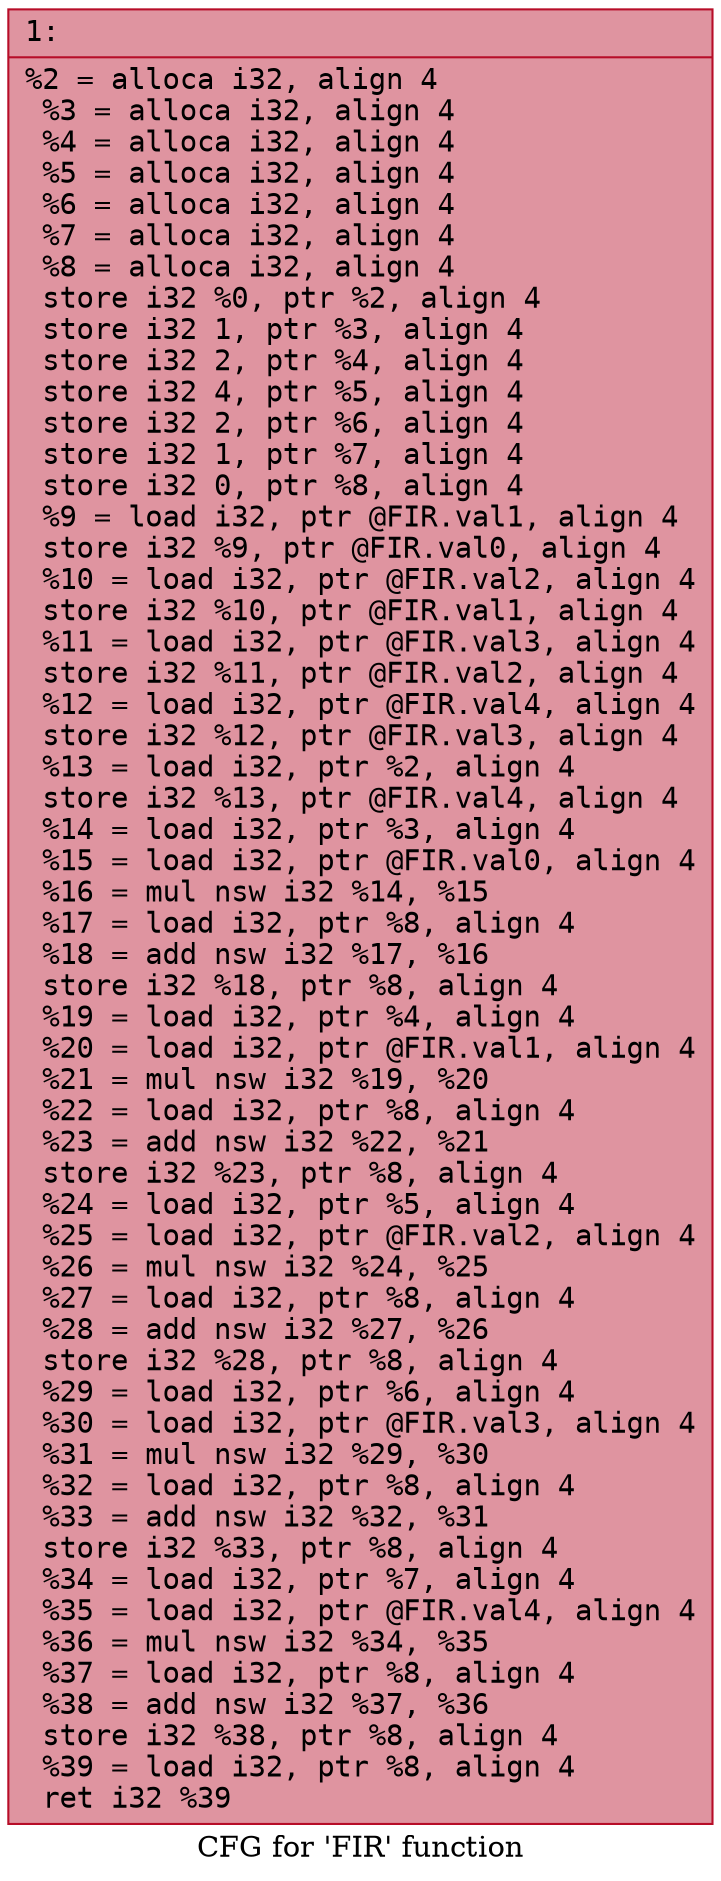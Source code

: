 digraph "CFG for 'FIR' function" {
	label="CFG for 'FIR' function";

	Node0x558a970d41a0 [shape=record,color="#b70d28ff", style=filled, fillcolor="#b70d2870" fontname="Courier",label="{1:\l|  %2 = alloca i32, align 4\l  %3 = alloca i32, align 4\l  %4 = alloca i32, align 4\l  %5 = alloca i32, align 4\l  %6 = alloca i32, align 4\l  %7 = alloca i32, align 4\l  %8 = alloca i32, align 4\l  store i32 %0, ptr %2, align 4\l  store i32 1, ptr %3, align 4\l  store i32 2, ptr %4, align 4\l  store i32 4, ptr %5, align 4\l  store i32 2, ptr %6, align 4\l  store i32 1, ptr %7, align 4\l  store i32 0, ptr %8, align 4\l  %9 = load i32, ptr @FIR.val1, align 4\l  store i32 %9, ptr @FIR.val0, align 4\l  %10 = load i32, ptr @FIR.val2, align 4\l  store i32 %10, ptr @FIR.val1, align 4\l  %11 = load i32, ptr @FIR.val3, align 4\l  store i32 %11, ptr @FIR.val2, align 4\l  %12 = load i32, ptr @FIR.val4, align 4\l  store i32 %12, ptr @FIR.val3, align 4\l  %13 = load i32, ptr %2, align 4\l  store i32 %13, ptr @FIR.val4, align 4\l  %14 = load i32, ptr %3, align 4\l  %15 = load i32, ptr @FIR.val0, align 4\l  %16 = mul nsw i32 %14, %15\l  %17 = load i32, ptr %8, align 4\l  %18 = add nsw i32 %17, %16\l  store i32 %18, ptr %8, align 4\l  %19 = load i32, ptr %4, align 4\l  %20 = load i32, ptr @FIR.val1, align 4\l  %21 = mul nsw i32 %19, %20\l  %22 = load i32, ptr %8, align 4\l  %23 = add nsw i32 %22, %21\l  store i32 %23, ptr %8, align 4\l  %24 = load i32, ptr %5, align 4\l  %25 = load i32, ptr @FIR.val2, align 4\l  %26 = mul nsw i32 %24, %25\l  %27 = load i32, ptr %8, align 4\l  %28 = add nsw i32 %27, %26\l  store i32 %28, ptr %8, align 4\l  %29 = load i32, ptr %6, align 4\l  %30 = load i32, ptr @FIR.val3, align 4\l  %31 = mul nsw i32 %29, %30\l  %32 = load i32, ptr %8, align 4\l  %33 = add nsw i32 %32, %31\l  store i32 %33, ptr %8, align 4\l  %34 = load i32, ptr %7, align 4\l  %35 = load i32, ptr @FIR.val4, align 4\l  %36 = mul nsw i32 %34, %35\l  %37 = load i32, ptr %8, align 4\l  %38 = add nsw i32 %37, %36\l  store i32 %38, ptr %8, align 4\l  %39 = load i32, ptr %8, align 4\l  ret i32 %39\l}"];
}
